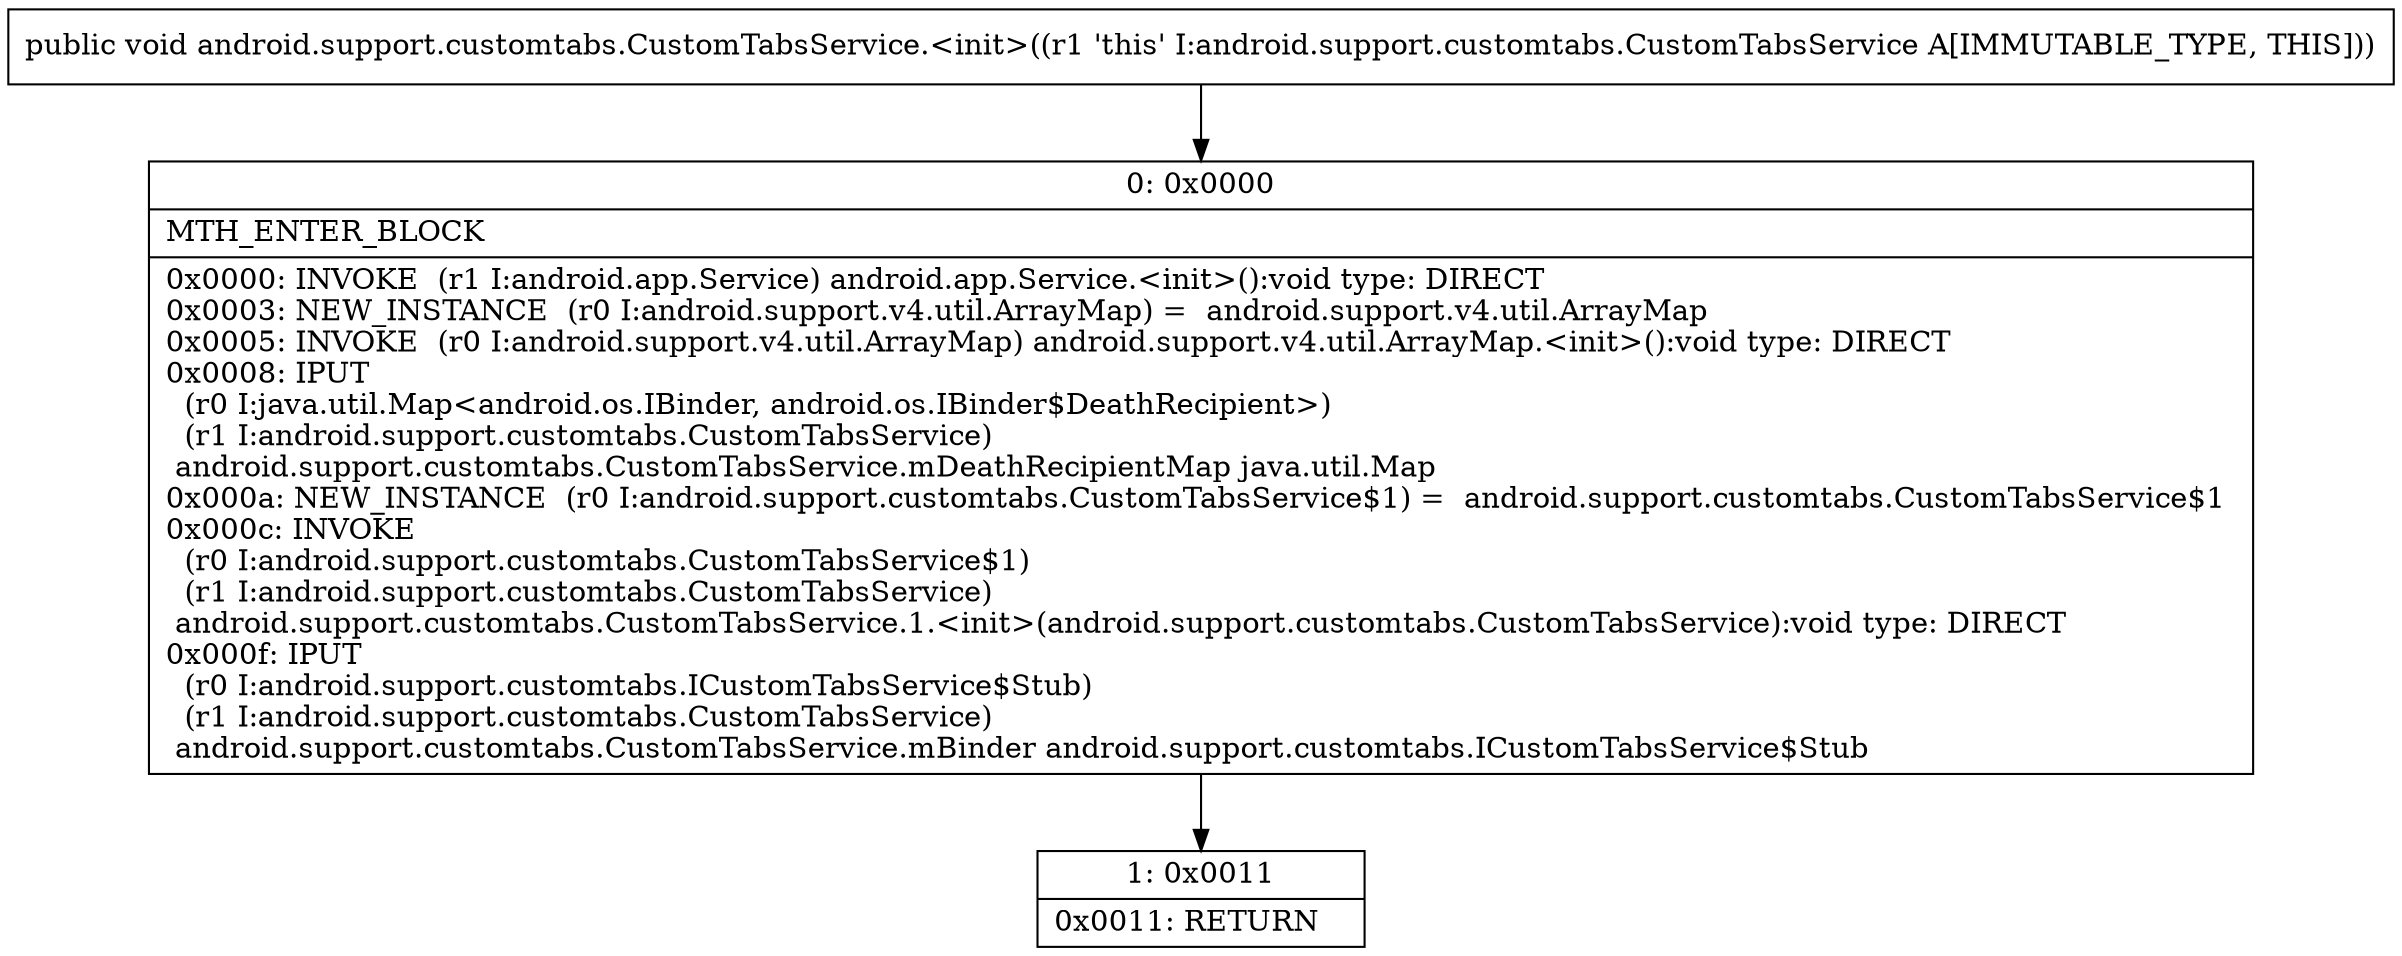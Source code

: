digraph "CFG forandroid.support.customtabs.CustomTabsService.\<init\>()V" {
Node_0 [shape=record,label="{0\:\ 0x0000|MTH_ENTER_BLOCK\l|0x0000: INVOKE  (r1 I:android.app.Service) android.app.Service.\<init\>():void type: DIRECT \l0x0003: NEW_INSTANCE  (r0 I:android.support.v4.util.ArrayMap) =  android.support.v4.util.ArrayMap \l0x0005: INVOKE  (r0 I:android.support.v4.util.ArrayMap) android.support.v4.util.ArrayMap.\<init\>():void type: DIRECT \l0x0008: IPUT  \l  (r0 I:java.util.Map\<android.os.IBinder, android.os.IBinder$DeathRecipient\>)\l  (r1 I:android.support.customtabs.CustomTabsService)\l android.support.customtabs.CustomTabsService.mDeathRecipientMap java.util.Map \l0x000a: NEW_INSTANCE  (r0 I:android.support.customtabs.CustomTabsService$1) =  android.support.customtabs.CustomTabsService$1 \l0x000c: INVOKE  \l  (r0 I:android.support.customtabs.CustomTabsService$1)\l  (r1 I:android.support.customtabs.CustomTabsService)\l android.support.customtabs.CustomTabsService.1.\<init\>(android.support.customtabs.CustomTabsService):void type: DIRECT \l0x000f: IPUT  \l  (r0 I:android.support.customtabs.ICustomTabsService$Stub)\l  (r1 I:android.support.customtabs.CustomTabsService)\l android.support.customtabs.CustomTabsService.mBinder android.support.customtabs.ICustomTabsService$Stub \l}"];
Node_1 [shape=record,label="{1\:\ 0x0011|0x0011: RETURN   \l}"];
MethodNode[shape=record,label="{public void android.support.customtabs.CustomTabsService.\<init\>((r1 'this' I:android.support.customtabs.CustomTabsService A[IMMUTABLE_TYPE, THIS])) }"];
MethodNode -> Node_0;
Node_0 -> Node_1;
}

